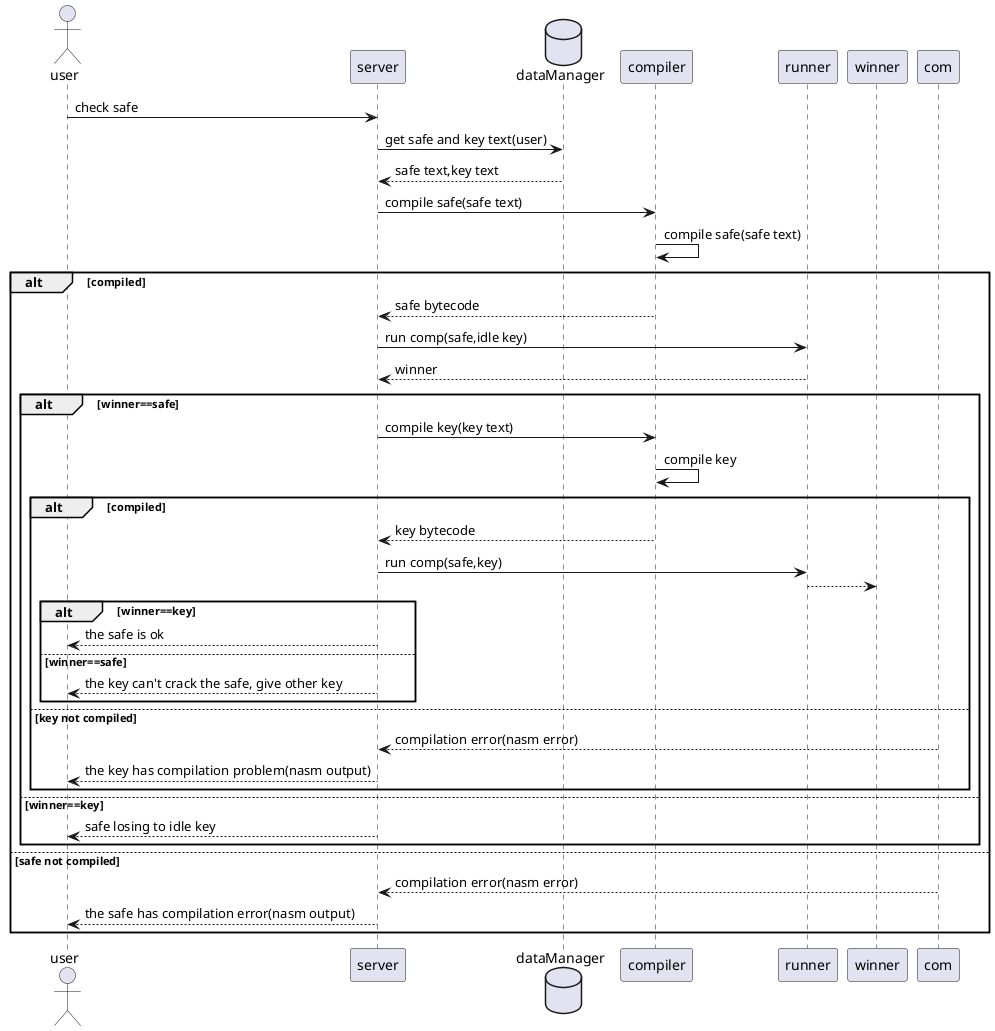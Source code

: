 @startuml check safe
actor user
participant server as serv
database dataManager as db
participant compiler as cmp
participant runner as run
user->serv:check safe
serv->db:get safe and key text(user)
db-->serv:safe text,key text
serv->cmp:compile safe(safe text)
cmp->cmp:compile safe(safe text)
alt compiled
    cmp-->serv:safe bytecode
    serv->run:run comp(safe,idle key)
    run-->serv:winner
    alt winner==safe
        serv->cmp:compile key(key text)
        cmp->cmp:compile key
        alt compiled
            cmp-->serv:key bytecode
            serv->run:run comp(safe,key)
            run-->winner
            alt winner==key
                serv-->user:the safe is ok
            else winner==safe
                serv-->user:the key can't crack the safe, give other key
            end
        else key not compiled
            com-->serv:compilation error(nasm error)
            serv-->user:the key has compilation problem(nasm output)
        end
    else winner==key
        serv-->user:safe losing to idle key
    end
else safe not compiled
    com-->serv:compilation error(nasm error)
    serv-->user:the safe has compilation error(nasm output)
end
@enduml